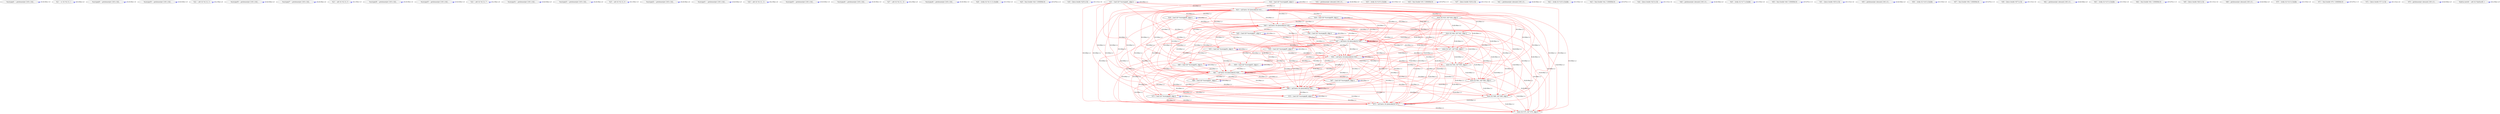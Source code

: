 digraph {
Node0x317e8c0[label="  %scevgep61 = getelementptr [100 x i32]..."];
Node0x317e8c0 -> Node0x317e8c0[label="D:20.00ns L:0",color=blue];
Node0x317e9a0[label="  %21 = or i32 %i1.0.i, 1"];
Node0x317e9a0 -> Node0x317e9a0[label="D:0.00ns L:0",color=blue];
Node0x317ea80[label="  %scevgep60 = getelementptr [100 x i32]..."];
Node0x317ea80 -> Node0x317ea80[label="D:20.00ns L:0",color=blue];
Node0x317eb60[label="  %scevgep59 = getelementptr [100 x i32]..."];
Node0x317eb60 -> Node0x317eb60[label="D:20.00ns L:0",color=blue];
Node0x317ec40[label="  %22 = add i32 %i1.0.i, 3"];
Node0x317ec40 -> Node0x317ec40[label="D:2.50ns L:0",color=blue];
Node0x317ed20[label="  %scevgep58 = getelementptr [100 x i32]..."];
Node0x317ed20 -> Node0x317ed20[label="D:20.00ns L:0",color=blue];
Node0x317ee00[label="  %scevgep57 = getelementptr [100 x i32]..."];
Node0x317ee00 -> Node0x317ee00[label="D:20.00ns L:0",color=blue];
Node0x317eee0[label="  %23 = add i32 %i1.0.i, 5"];
Node0x317eee0 -> Node0x317eee0[label="D:2.50ns L:0",color=blue];
Node0x317efc0[label="  %scevgep56 = getelementptr [100 x i32]..."];
Node0x317efc0 -> Node0x317efc0[label="D:20.00ns L:0",color=blue];
Node0x317f0a0[label="  %scevgep55 = getelementptr [100 x i32]..."];
Node0x317f0a0 -> Node0x317f0a0[label="D:20.00ns L:0",color=blue];
Node0x317f180[label="  %24 = add i32 %i1.0.i, 7"];
Node0x317f180 -> Node0x317f180[label="D:2.50ns L:0",color=blue];
Node0x317f260[label="  %scevgep54 = getelementptr [100 x i32]..."];
Node0x317f260 -> Node0x317f260[label="D:20.00ns L:0",color=blue];
Node0x317f340[label="  %scevgep53 = getelementptr [100 x i32]..."];
Node0x317f340 -> Node0x317f340[label="D:20.00ns L:0",color=blue];
Node0x317f420[label="  %25 = add i32 %i1.0.i, 9"];
Node0x317f420 -> Node0x317f420[label="D:2.50ns L:0",color=blue];
Node0x317f500[label="  %scevgep52 = getelementptr [100 x i32]..."];
Node0x317f500 -> Node0x317f500[label="D:20.00ns L:0",color=blue];
Node0x317f5e0[label="  %scevgep51 = getelementptr [100 x i32]..."];
Node0x317f5e0 -> Node0x317f5e0[label="D:20.00ns L:0",color=blue];
Node0x317f6c0[label="  %26 = add i32 %i1.0.i, 11"];
Node0x317f6c0 -> Node0x317f6c0[label="D:2.50ns L:0",color=blue];
Node0x317f7a0[label="  %scevgep50 = getelementptr [100 x i32]..."];
Node0x317f7a0 -> Node0x317f7a0[label="D:20.00ns L:0",color=blue];
Node0x317f880[label="  %scevgep49 = getelementptr [100 x i32]..."];
Node0x317f880 -> Node0x317f880[label="D:20.00ns L:0",color=blue];
Node0x317f960[label="  %27 = add i32 %i1.0.i, 13"];
Node0x317f960 -> Node0x317f960[label="D:2.50ns L:0",color=blue];
Node0x317fa40[label="  %scevgep48 = getelementptr [100 x i32]..."];
Node0x317fa40 -> Node0x317fa40[label="D:20.00ns L:0",color=blue];
Node0x317fb20[label="  %28 = sitofp i32 %i1.0.i to double"];
Node0x317fb20 -> Node0x317fb20[label="D:3.53ns L:6",color=blue];
Node0x317cd70[label="  %29 = fmul double %28, 5.000000e-01"];
Node0x317cd70 -> Node0x317cd70[label="D:5.67ns L:11",color=blue];
Node0x317ce50[label="  %30 = fptosi double %29 to i32"];
Node0x317ce50 -> Node0x317ce50[label="D:3.31ns L:6",color=blue];
Node0x317cf30[label="  %31 = load i32* %scevgep61, align 4"];
Node0x317cf30 -> Node0x317cf30[label="D:0.00ns L:1",color=blue];
Node0x317d0f0[label="  %33 = call fastcc i32 @encode(i32 %31,..."];
Node0x317cf30 -> Node0x317d0f0[label="D:0.00ns L:1",color=red];
Node0x3180eb0[label="  %40 = call fastcc i32 @encode(i32 %38,..."];
Node0x317cf30 -> Node0x3180eb0[label="D:0.00ns L:1",color=red];
Node0x31815b0[label="  %47 = call fastcc i32 @encode(i32 %45,..."];
Node0x317cf30 -> Node0x31815b0[label="D:0.00ns L:1",color=red];
Node0x3181df0[label="  %54 = call fastcc i32 @encode(i32 %52,..."];
Node0x317cf30 -> Node0x3181df0[label="D:0.00ns L:1",color=red];
Node0x3182630[label="  %61 = call fastcc i32 @encode(i32 %59,..."];
Node0x317cf30 -> Node0x3182630[label="D:0.00ns L:1",color=red];
Node0x3182e70[label="  %68 = call fastcc i32 @encode(i32 %66,..."];
Node0x317cf30 -> Node0x3182e70[label="D:0.00ns L:1",color=red];
Node0x31836b0[label="  %75 = call fastcc i32 @encode(i32 %73,..."];
Node0x317cf30 -> Node0x31836b0[label="D:0.00ns L:1",color=red];
Node0x317d010[label="  %32 = load i32* %scevgep60, align 4"];
Node0x317d010 -> Node0x317d010[label="D:0.00ns L:1",color=blue];
Node0x317d010 -> Node0x317d0f0[label="D:0.00ns L:1",color=red];
Node0x317d010 -> Node0x3180eb0[label="D:0.00ns L:1",color=red];
Node0x317d010 -> Node0x31815b0[label="D:0.00ns L:1",color=red];
Node0x317d010 -> Node0x3181df0[label="D:0.00ns L:1",color=red];
Node0x317d010 -> Node0x3182630[label="D:0.00ns L:1",color=red];
Node0x317d010 -> Node0x3182e70[label="D:0.00ns L:1",color=red];
Node0x317d010 -> Node0x31836b0[label="D:0.00ns L:1",color=red];
Node0x317d0f0 -> Node0x317d0f0[label="D:0.00ns L:1",color=blue];
Node0x317d2b0[label="  store i32 %33, i32* %34, align 4"];
Node0x317d0f0 -> Node0x317d2b0[label="D:0.00ns L:1",color=red];
Node0x3180cf0[label="  %38 = load i32* %scevgep59, align 4"];
Node0x317d0f0 -> Node0x3180cf0[label="D:0.00ns L:1",color=red];
Node0x3180dd0[label="  %39 = load i32* %scevgep58, align 4"];
Node0x317d0f0 -> Node0x3180dd0[label="D:0.00ns L:1",color=red];
Node0x317d0f0 -> Node0x3180eb0[label="D:0.00ns L:1",color=red];
Node0x3181070[label="  store i32 %40, i32* %41, align 4"];
Node0x317d0f0 -> Node0x3181070[label="D:0.00ns L:1",color=red];
Node0x31813f0[label="  %45 = load i32* %scevgep57, align 4"];
Node0x317d0f0 -> Node0x31813f0[label="D:0.00ns L:1",color=red];
Node0x31814d0[label="  %46 = load i32* %scevgep56, align 4"];
Node0x317d0f0 -> Node0x31814d0[label="D:0.00ns L:1",color=red];
Node0x317d0f0 -> Node0x31815b0[label="D:0.00ns L:1",color=red];
Node0x31817f0[label="  store i32 %47, i32* %48, align 4"];
Node0x317d0f0 -> Node0x31817f0[label="D:0.00ns L:1",color=red];
Node0x3181bf0[label="  %52 = load i32* %scevgep55, align 4"];
Node0x317d0f0 -> Node0x3181bf0[label="D:0.00ns L:1",color=red];
Node0x3181cd0[label="  %53 = load i32* %scevgep54, align 4"];
Node0x317d0f0 -> Node0x3181cd0[label="D:0.00ns L:1",color=red];
Node0x317d0f0 -> Node0x3181df0[label="D:0.00ns L:1",color=red];
Node0x3182030[label="  store i32 %54, i32* %55, align 4"];
Node0x317d0f0 -> Node0x3182030[label="D:0.00ns L:1",color=red];
Node0x3182430[label="  %59 = load i32* %scevgep53, align 4"];
Node0x317d0f0 -> Node0x3182430[label="D:0.00ns L:1",color=red];
Node0x3182510[label="  %60 = load i32* %scevgep52, align 4"];
Node0x317d0f0 -> Node0x3182510[label="D:0.00ns L:1",color=red];
Node0x317d0f0 -> Node0x3182630[label="D:0.00ns L:1",color=red];
Node0x3182870[label="  store i32 %61, i32* %62, align 4"];
Node0x317d0f0 -> Node0x3182870[label="D:0.00ns L:1",color=red];
Node0x3182c70[label="  %66 = load i32* %scevgep51, align 4"];
Node0x317d0f0 -> Node0x3182c70[label="D:0.00ns L:1",color=red];
Node0x3182d50[label="  %67 = load i32* %scevgep50, align 4"];
Node0x317d0f0 -> Node0x3182d50[label="D:0.00ns L:1",color=red];
Node0x317d0f0 -> Node0x3182e70[label="D:0.00ns L:1",color=red];
Node0x31830b0[label="  store i32 %68, i32* %69, align 4"];
Node0x317d0f0 -> Node0x31830b0[label="D:0.00ns L:1",color=red];
Node0x31834b0[label="  %73 = load i32* %scevgep49, align 4"];
Node0x317d0f0 -> Node0x31834b0[label="D:0.00ns L:1",color=red];
Node0x3183590[label="  %74 = load i32* %scevgep48, align 4"];
Node0x317d0f0 -> Node0x3183590[label="D:0.00ns L:1",color=red];
Node0x317d0f0 -> Node0x31836b0[label="D:0.00ns L:1",color=red];
Node0x31838f0[label="  store i32 %75, i32* %76, align 4"];
Node0x317d0f0 -> Node0x31838f0[label="D:0.00ns L:1",color=red];
Node0x317d1d0[label="  %34 = getelementptr inbounds [100 x i3..."];
Node0x317d1d0 -> Node0x317d1d0[label="D:20.00ns L:0",color=blue];
Node0x317d2b0 -> Node0x3180eb0[label="D:20.00ns L:1",color=red];
Node0x317d2b0 -> Node0x3181070[label="D:20.00ns L:1",color=red];
Node0x317d2b0 -> Node0x31815b0[label="D:20.00ns L:1",color=red];
Node0x317d2b0 -> Node0x31817f0[label="D:20.00ns L:1",color=red];
Node0x317d2b0 -> Node0x3181df0[label="D:20.00ns L:1",color=red];
Node0x317d2b0 -> Node0x3182030[label="D:20.00ns L:1",color=red];
Node0x317d2b0 -> Node0x3182630[label="D:20.00ns L:1",color=red];
Node0x317d2b0 -> Node0x3182870[label="D:20.00ns L:1",color=red];
Node0x317d2b0 -> Node0x3182e70[label="D:20.00ns L:1",color=red];
Node0x317d2b0 -> Node0x31830b0[label="D:20.00ns L:1",color=red];
Node0x317d2b0 -> Node0x31836b0[label="D:20.00ns L:1",color=red];
Node0x317d2b0 -> Node0x31838f0[label="D:20.00ns L:1",color=red];
Node0x317d390[label="  %35 = sitofp i32 %19 to double"];
Node0x317d390 -> Node0x317d390[label="D:3.53ns L:6",color=blue];
Node0x317d470[label="  %36 = fmul double %35, 5.000000e-01"];
Node0x317d470 -> Node0x317d470[label="D:5.67ns L:11",color=blue];
Node0x3180c10[label="  %37 = fptosi double %36 to i32"];
Node0x3180c10 -> Node0x3180c10[label="D:3.31ns L:6",color=blue];
Node0x3180cf0 -> Node0x3180cf0[label="D:0.00ns L:1",color=blue];
Node0x3180cf0 -> Node0x3180eb0[label="D:0.00ns L:1",color=red];
Node0x3180cf0 -> Node0x31815b0[label="D:0.00ns L:1",color=red];
Node0x3180cf0 -> Node0x3181df0[label="D:0.00ns L:1",color=red];
Node0x3180cf0 -> Node0x3182630[label="D:0.00ns L:1",color=red];
Node0x3180cf0 -> Node0x3182e70[label="D:0.00ns L:1",color=red];
Node0x3180cf0 -> Node0x31836b0[label="D:0.00ns L:1",color=red];
Node0x3180dd0 -> Node0x3180dd0[label="D:0.00ns L:1",color=blue];
Node0x3180dd0 -> Node0x3180eb0[label="D:0.00ns L:1",color=red];
Node0x3180dd0 -> Node0x31815b0[label="D:0.00ns L:1",color=red];
Node0x3180dd0 -> Node0x3181df0[label="D:0.00ns L:1",color=red];
Node0x3180dd0 -> Node0x3182630[label="D:0.00ns L:1",color=red];
Node0x3180dd0 -> Node0x3182e70[label="D:0.00ns L:1",color=red];
Node0x3180dd0 -> Node0x31836b0[label="D:0.00ns L:1",color=red];
Node0x3180eb0 -> Node0x3180eb0[label="D:0.00ns L:1",color=blue];
Node0x3180eb0 -> Node0x3181070[label="D:0.00ns L:1",color=red];
Node0x3180eb0 -> Node0x31813f0[label="D:0.00ns L:1",color=red];
Node0x3180eb0 -> Node0x31814d0[label="D:0.00ns L:1",color=red];
Node0x3180eb0 -> Node0x31815b0[label="D:0.00ns L:1",color=red];
Node0x3180eb0 -> Node0x31817f0[label="D:0.00ns L:1",color=red];
Node0x3180eb0 -> Node0x3181bf0[label="D:0.00ns L:1",color=red];
Node0x3180eb0 -> Node0x3181cd0[label="D:0.00ns L:1",color=red];
Node0x3180eb0 -> Node0x3181df0[label="D:0.00ns L:1",color=red];
Node0x3180eb0 -> Node0x3182030[label="D:0.00ns L:1",color=red];
Node0x3180eb0 -> Node0x3182430[label="D:0.00ns L:1",color=red];
Node0x3180eb0 -> Node0x3182510[label="D:0.00ns L:1",color=red];
Node0x3180eb0 -> Node0x3182630[label="D:0.00ns L:1",color=red];
Node0x3180eb0 -> Node0x3182870[label="D:0.00ns L:1",color=red];
Node0x3180eb0 -> Node0x3182c70[label="D:0.00ns L:1",color=red];
Node0x3180eb0 -> Node0x3182d50[label="D:0.00ns L:1",color=red];
Node0x3180eb0 -> Node0x3182e70[label="D:0.00ns L:1",color=red];
Node0x3180eb0 -> Node0x31830b0[label="D:0.00ns L:1",color=red];
Node0x3180eb0 -> Node0x31834b0[label="D:0.00ns L:1",color=red];
Node0x3180eb0 -> Node0x3183590[label="D:0.00ns L:1",color=red];
Node0x3180eb0 -> Node0x31836b0[label="D:0.00ns L:1",color=red];
Node0x3180eb0 -> Node0x31838f0[label="D:0.00ns L:1",color=red];
Node0x3180f90[label="  %41 = getelementptr inbounds [100 x i3..."];
Node0x3180f90 -> Node0x3180f90[label="D:20.00ns L:0",color=blue];
Node0x3181070 -> Node0x31815b0[label="D:20.00ns L:1",color=red];
Node0x3181070 -> Node0x31817f0[label="D:20.00ns L:1",color=red];
Node0x3181070 -> Node0x3181df0[label="D:20.00ns L:1",color=red];
Node0x3181070 -> Node0x3182030[label="D:20.00ns L:1",color=red];
Node0x3181070 -> Node0x3182630[label="D:20.00ns L:1",color=red];
Node0x3181070 -> Node0x3182870[label="D:20.00ns L:1",color=red];
Node0x3181070 -> Node0x3182e70[label="D:20.00ns L:1",color=red];
Node0x3181070 -> Node0x31830b0[label="D:20.00ns L:1",color=red];
Node0x3181070 -> Node0x31836b0[label="D:20.00ns L:1",color=red];
Node0x3181070 -> Node0x31838f0[label="D:20.00ns L:1",color=red];
Node0x3181150[label="  %42 = sitofp i32 %18 to double"];
Node0x3181150 -> Node0x3181150[label="D:3.53ns L:6",color=blue];
Node0x3181230[label="  %43 = fmul double %42, 5.000000e-01"];
Node0x3181230 -> Node0x3181230[label="D:5.67ns L:11",color=blue];
Node0x3181310[label="  %44 = fptosi double %43 to i32"];
Node0x3181310 -> Node0x3181310[label="D:3.31ns L:6",color=blue];
Node0x31813f0 -> Node0x31813f0[label="D:0.00ns L:1",color=blue];
Node0x31813f0 -> Node0x31815b0[label="D:0.00ns L:1",color=red];
Node0x31813f0 -> Node0x3181df0[label="D:0.00ns L:1",color=red];
Node0x31813f0 -> Node0x3182630[label="D:0.00ns L:1",color=red];
Node0x31813f0 -> Node0x3182e70[label="D:0.00ns L:1",color=red];
Node0x31813f0 -> Node0x31836b0[label="D:0.00ns L:1",color=red];
Node0x31814d0 -> Node0x31814d0[label="D:0.00ns L:1",color=blue];
Node0x31814d0 -> Node0x31815b0[label="D:0.00ns L:1",color=red];
Node0x31814d0 -> Node0x3181df0[label="D:0.00ns L:1",color=red];
Node0x31814d0 -> Node0x3182630[label="D:0.00ns L:1",color=red];
Node0x31814d0 -> Node0x3182e70[label="D:0.00ns L:1",color=red];
Node0x31814d0 -> Node0x31836b0[label="D:0.00ns L:1",color=red];
Node0x31815b0 -> Node0x31815b0[label="D:0.00ns L:1",color=blue];
Node0x31815b0 -> Node0x31817f0[label="D:0.00ns L:1",color=red];
Node0x31815b0 -> Node0x3181bf0[label="D:0.00ns L:1",color=red];
Node0x31815b0 -> Node0x3181cd0[label="D:0.00ns L:1",color=red];
Node0x31815b0 -> Node0x3181df0[label="D:0.00ns L:1",color=red];
Node0x31815b0 -> Node0x3182030[label="D:0.00ns L:1",color=red];
Node0x31815b0 -> Node0x3182430[label="D:0.00ns L:1",color=red];
Node0x31815b0 -> Node0x3182510[label="D:0.00ns L:1",color=red];
Node0x31815b0 -> Node0x3182630[label="D:0.00ns L:1",color=red];
Node0x31815b0 -> Node0x3182870[label="D:0.00ns L:1",color=red];
Node0x31815b0 -> Node0x3182c70[label="D:0.00ns L:1",color=red];
Node0x31815b0 -> Node0x3182d50[label="D:0.00ns L:1",color=red];
Node0x31815b0 -> Node0x3182e70[label="D:0.00ns L:1",color=red];
Node0x31815b0 -> Node0x31830b0[label="D:0.00ns L:1",color=red];
Node0x31815b0 -> Node0x31834b0[label="D:0.00ns L:1",color=red];
Node0x31815b0 -> Node0x3183590[label="D:0.00ns L:1",color=red];
Node0x31815b0 -> Node0x31836b0[label="D:0.00ns L:1",color=red];
Node0x31815b0 -> Node0x31838f0[label="D:0.00ns L:1",color=red];
Node0x3181690[label="  %48 = getelementptr inbounds [100 x i3..."];
Node0x3181690 -> Node0x3181690[label="D:20.00ns L:0",color=blue];
Node0x31817f0 -> Node0x3181df0[label="D:20.00ns L:1",color=red];
Node0x31817f0 -> Node0x3182030[label="D:20.00ns L:1",color=red];
Node0x31817f0 -> Node0x3182630[label="D:20.00ns L:1",color=red];
Node0x31817f0 -> Node0x3182870[label="D:20.00ns L:1",color=red];
Node0x31817f0 -> Node0x3182e70[label="D:20.00ns L:1",color=red];
Node0x31817f0 -> Node0x31830b0[label="D:20.00ns L:1",color=red];
Node0x31817f0 -> Node0x31836b0[label="D:20.00ns L:1",color=red];
Node0x31817f0 -> Node0x31838f0[label="D:20.00ns L:1",color=red];
Node0x3181910[label="  %49 = sitofp i32 %17 to double"];
Node0x3181910 -> Node0x3181910[label="D:3.53ns L:6",color=blue];
Node0x3181a30[label="  %50 = fmul double %49, 5.000000e-01"];
Node0x3181a30 -> Node0x3181a30[label="D:5.67ns L:11",color=blue];
Node0x3181b10[label="  %51 = fptosi double %50 to i32"];
Node0x3181b10 -> Node0x3181b10[label="D:3.31ns L:6",color=blue];
Node0x3181bf0 -> Node0x3181bf0[label="D:0.00ns L:1",color=blue];
Node0x3181bf0 -> Node0x3181df0[label="D:0.00ns L:1",color=red];
Node0x3181bf0 -> Node0x3182630[label="D:0.00ns L:1",color=red];
Node0x3181bf0 -> Node0x3182e70[label="D:0.00ns L:1",color=red];
Node0x3181bf0 -> Node0x31836b0[label="D:0.00ns L:1",color=red];
Node0x3181cd0 -> Node0x3181cd0[label="D:0.00ns L:1",color=blue];
Node0x3181cd0 -> Node0x3181df0[label="D:0.00ns L:1",color=red];
Node0x3181cd0 -> Node0x3182630[label="D:0.00ns L:1",color=red];
Node0x3181cd0 -> Node0x3182e70[label="D:0.00ns L:1",color=red];
Node0x3181cd0 -> Node0x31836b0[label="D:0.00ns L:1",color=red];
Node0x3181df0 -> Node0x3181df0[label="D:0.00ns L:1",color=blue];
Node0x3181df0 -> Node0x3182030[label="D:0.00ns L:1",color=red];
Node0x3181df0 -> Node0x3182430[label="D:0.00ns L:1",color=red];
Node0x3181df0 -> Node0x3182510[label="D:0.00ns L:1",color=red];
Node0x3181df0 -> Node0x3182630[label="D:0.00ns L:1",color=red];
Node0x3181df0 -> Node0x3182870[label="D:0.00ns L:1",color=red];
Node0x3181df0 -> Node0x3182c70[label="D:0.00ns L:1",color=red];
Node0x3181df0 -> Node0x3182d50[label="D:0.00ns L:1",color=red];
Node0x3181df0 -> Node0x3182e70[label="D:0.00ns L:1",color=red];
Node0x3181df0 -> Node0x31830b0[label="D:0.00ns L:1",color=red];
Node0x3181df0 -> Node0x31834b0[label="D:0.00ns L:1",color=red];
Node0x3181df0 -> Node0x3183590[label="D:0.00ns L:1",color=red];
Node0x3181df0 -> Node0x31836b0[label="D:0.00ns L:1",color=red];
Node0x3181df0 -> Node0x31838f0[label="D:0.00ns L:1",color=red];
Node0x3181ed0[label="  %55 = getelementptr inbounds [100 x i3..."];
Node0x3181ed0 -> Node0x3181ed0[label="D:20.00ns L:0",color=blue];
Node0x3182030 -> Node0x3182630[label="D:20.00ns L:1",color=red];
Node0x3182030 -> Node0x3182870[label="D:20.00ns L:1",color=red];
Node0x3182030 -> Node0x3182e70[label="D:20.00ns L:1",color=red];
Node0x3182030 -> Node0x31830b0[label="D:20.00ns L:1",color=red];
Node0x3182030 -> Node0x31836b0[label="D:20.00ns L:1",color=red];
Node0x3182030 -> Node0x31838f0[label="D:20.00ns L:1",color=red];
Node0x3182150[label="  %56 = sitofp i32 %16 to double"];
Node0x3182150 -> Node0x3182150[label="D:3.53ns L:6",color=blue];
Node0x3182270[label="  %57 = fmul double %56, 5.000000e-01"];
Node0x3182270 -> Node0x3182270[label="D:5.67ns L:11",color=blue];
Node0x3182350[label="  %58 = fptosi double %57 to i32"];
Node0x3182350 -> Node0x3182350[label="D:3.31ns L:6",color=blue];
Node0x3182430 -> Node0x3182430[label="D:0.00ns L:1",color=blue];
Node0x3182430 -> Node0x3182630[label="D:0.00ns L:1",color=red];
Node0x3182430 -> Node0x3182e70[label="D:0.00ns L:1",color=red];
Node0x3182430 -> Node0x31836b0[label="D:0.00ns L:1",color=red];
Node0x3182510 -> Node0x3182510[label="D:0.00ns L:1",color=blue];
Node0x3182510 -> Node0x3182630[label="D:0.00ns L:1",color=red];
Node0x3182510 -> Node0x3182e70[label="D:0.00ns L:1",color=red];
Node0x3182510 -> Node0x31836b0[label="D:0.00ns L:1",color=red];
Node0x3182630 -> Node0x3182630[label="D:0.00ns L:1",color=blue];
Node0x3182630 -> Node0x3182870[label="D:0.00ns L:1",color=red];
Node0x3182630 -> Node0x3182c70[label="D:0.00ns L:1",color=red];
Node0x3182630 -> Node0x3182d50[label="D:0.00ns L:1",color=red];
Node0x3182630 -> Node0x3182e70[label="D:0.00ns L:1",color=red];
Node0x3182630 -> Node0x31830b0[label="D:0.00ns L:1",color=red];
Node0x3182630 -> Node0x31834b0[label="D:0.00ns L:1",color=red];
Node0x3182630 -> Node0x3183590[label="D:0.00ns L:1",color=red];
Node0x3182630 -> Node0x31836b0[label="D:0.00ns L:1",color=red];
Node0x3182630 -> Node0x31838f0[label="D:0.00ns L:1",color=red];
Node0x3182710[label="  %62 = getelementptr inbounds [100 x i3..."];
Node0x3182710 -> Node0x3182710[label="D:20.00ns L:0",color=blue];
Node0x3182870 -> Node0x3182e70[label="D:20.00ns L:1",color=red];
Node0x3182870 -> Node0x31830b0[label="D:20.00ns L:1",color=red];
Node0x3182870 -> Node0x31836b0[label="D:20.00ns L:1",color=red];
Node0x3182870 -> Node0x31838f0[label="D:20.00ns L:1",color=red];
Node0x3182990[label="  %63 = sitofp i32 %15 to double"];
Node0x3182990 -> Node0x3182990[label="D:3.53ns L:6",color=blue];
Node0x3182ab0[label="  %64 = fmul double %63, 5.000000e-01"];
Node0x3182ab0 -> Node0x3182ab0[label="D:5.67ns L:11",color=blue];
Node0x3182b90[label="  %65 = fptosi double %64 to i32"];
Node0x3182b90 -> Node0x3182b90[label="D:3.31ns L:6",color=blue];
Node0x3182c70 -> Node0x3182c70[label="D:0.00ns L:1",color=blue];
Node0x3182c70 -> Node0x3182e70[label="D:0.00ns L:1",color=red];
Node0x3182c70 -> Node0x31836b0[label="D:0.00ns L:1",color=red];
Node0x3182d50 -> Node0x3182d50[label="D:0.00ns L:1",color=blue];
Node0x3182d50 -> Node0x3182e70[label="D:0.00ns L:1",color=red];
Node0x3182d50 -> Node0x31836b0[label="D:0.00ns L:1",color=red];
Node0x3182e70 -> Node0x3182e70[label="D:0.00ns L:1",color=blue];
Node0x3182e70 -> Node0x31830b0[label="D:0.00ns L:1",color=red];
Node0x3182e70 -> Node0x31834b0[label="D:0.00ns L:1",color=red];
Node0x3182e70 -> Node0x3183590[label="D:0.00ns L:1",color=red];
Node0x3182e70 -> Node0x31836b0[label="D:0.00ns L:1",color=red];
Node0x3182e70 -> Node0x31838f0[label="D:0.00ns L:1",color=red];
Node0x3182f50[label="  %69 = getelementptr inbounds [100 x i3..."];
Node0x3182f50 -> Node0x3182f50[label="D:20.00ns L:0",color=blue];
Node0x31830b0 -> Node0x31836b0[label="D:20.00ns L:1",color=red];
Node0x31830b0 -> Node0x31838f0[label="D:20.00ns L:1",color=red];
Node0x31831d0[label="  %70 = sitofp i32 %14 to double"];
Node0x31831d0 -> Node0x31831d0[label="D:3.53ns L:6",color=blue];
Node0x31832f0[label="  %71 = fmul double %70, 5.000000e-01"];
Node0x31832f0 -> Node0x31832f0[label="D:5.67ns L:11",color=blue];
Node0x31833d0[label="  %72 = fptosi double %71 to i32"];
Node0x31833d0 -> Node0x31833d0[label="D:3.31ns L:6",color=blue];
Node0x31834b0 -> Node0x31834b0[label="D:0.00ns L:1",color=blue];
Node0x31834b0 -> Node0x31836b0[label="D:0.00ns L:1",color=red];
Node0x3183590 -> Node0x3183590[label="D:0.00ns L:1",color=blue];
Node0x3183590 -> Node0x31836b0[label="D:0.00ns L:1",color=red];
Node0x31836b0 -> Node0x31836b0[label="D:0.00ns L:1",color=blue];
Node0x31836b0 -> Node0x31838f0[label="D:0.00ns L:1",color=red];
Node0x3183790[label="  %76 = getelementptr inbounds [100 x i3..."];
Node0x3183790 -> Node0x3183790[label="D:20.00ns L:0",color=blue];
Node0x3183a10[label="  %indvar.next46 = add i32 %indvar45, 1"];
Node0x3183a10 -> Node0x3183a10[label="D:2.50ns L:0",color=blue];
}
